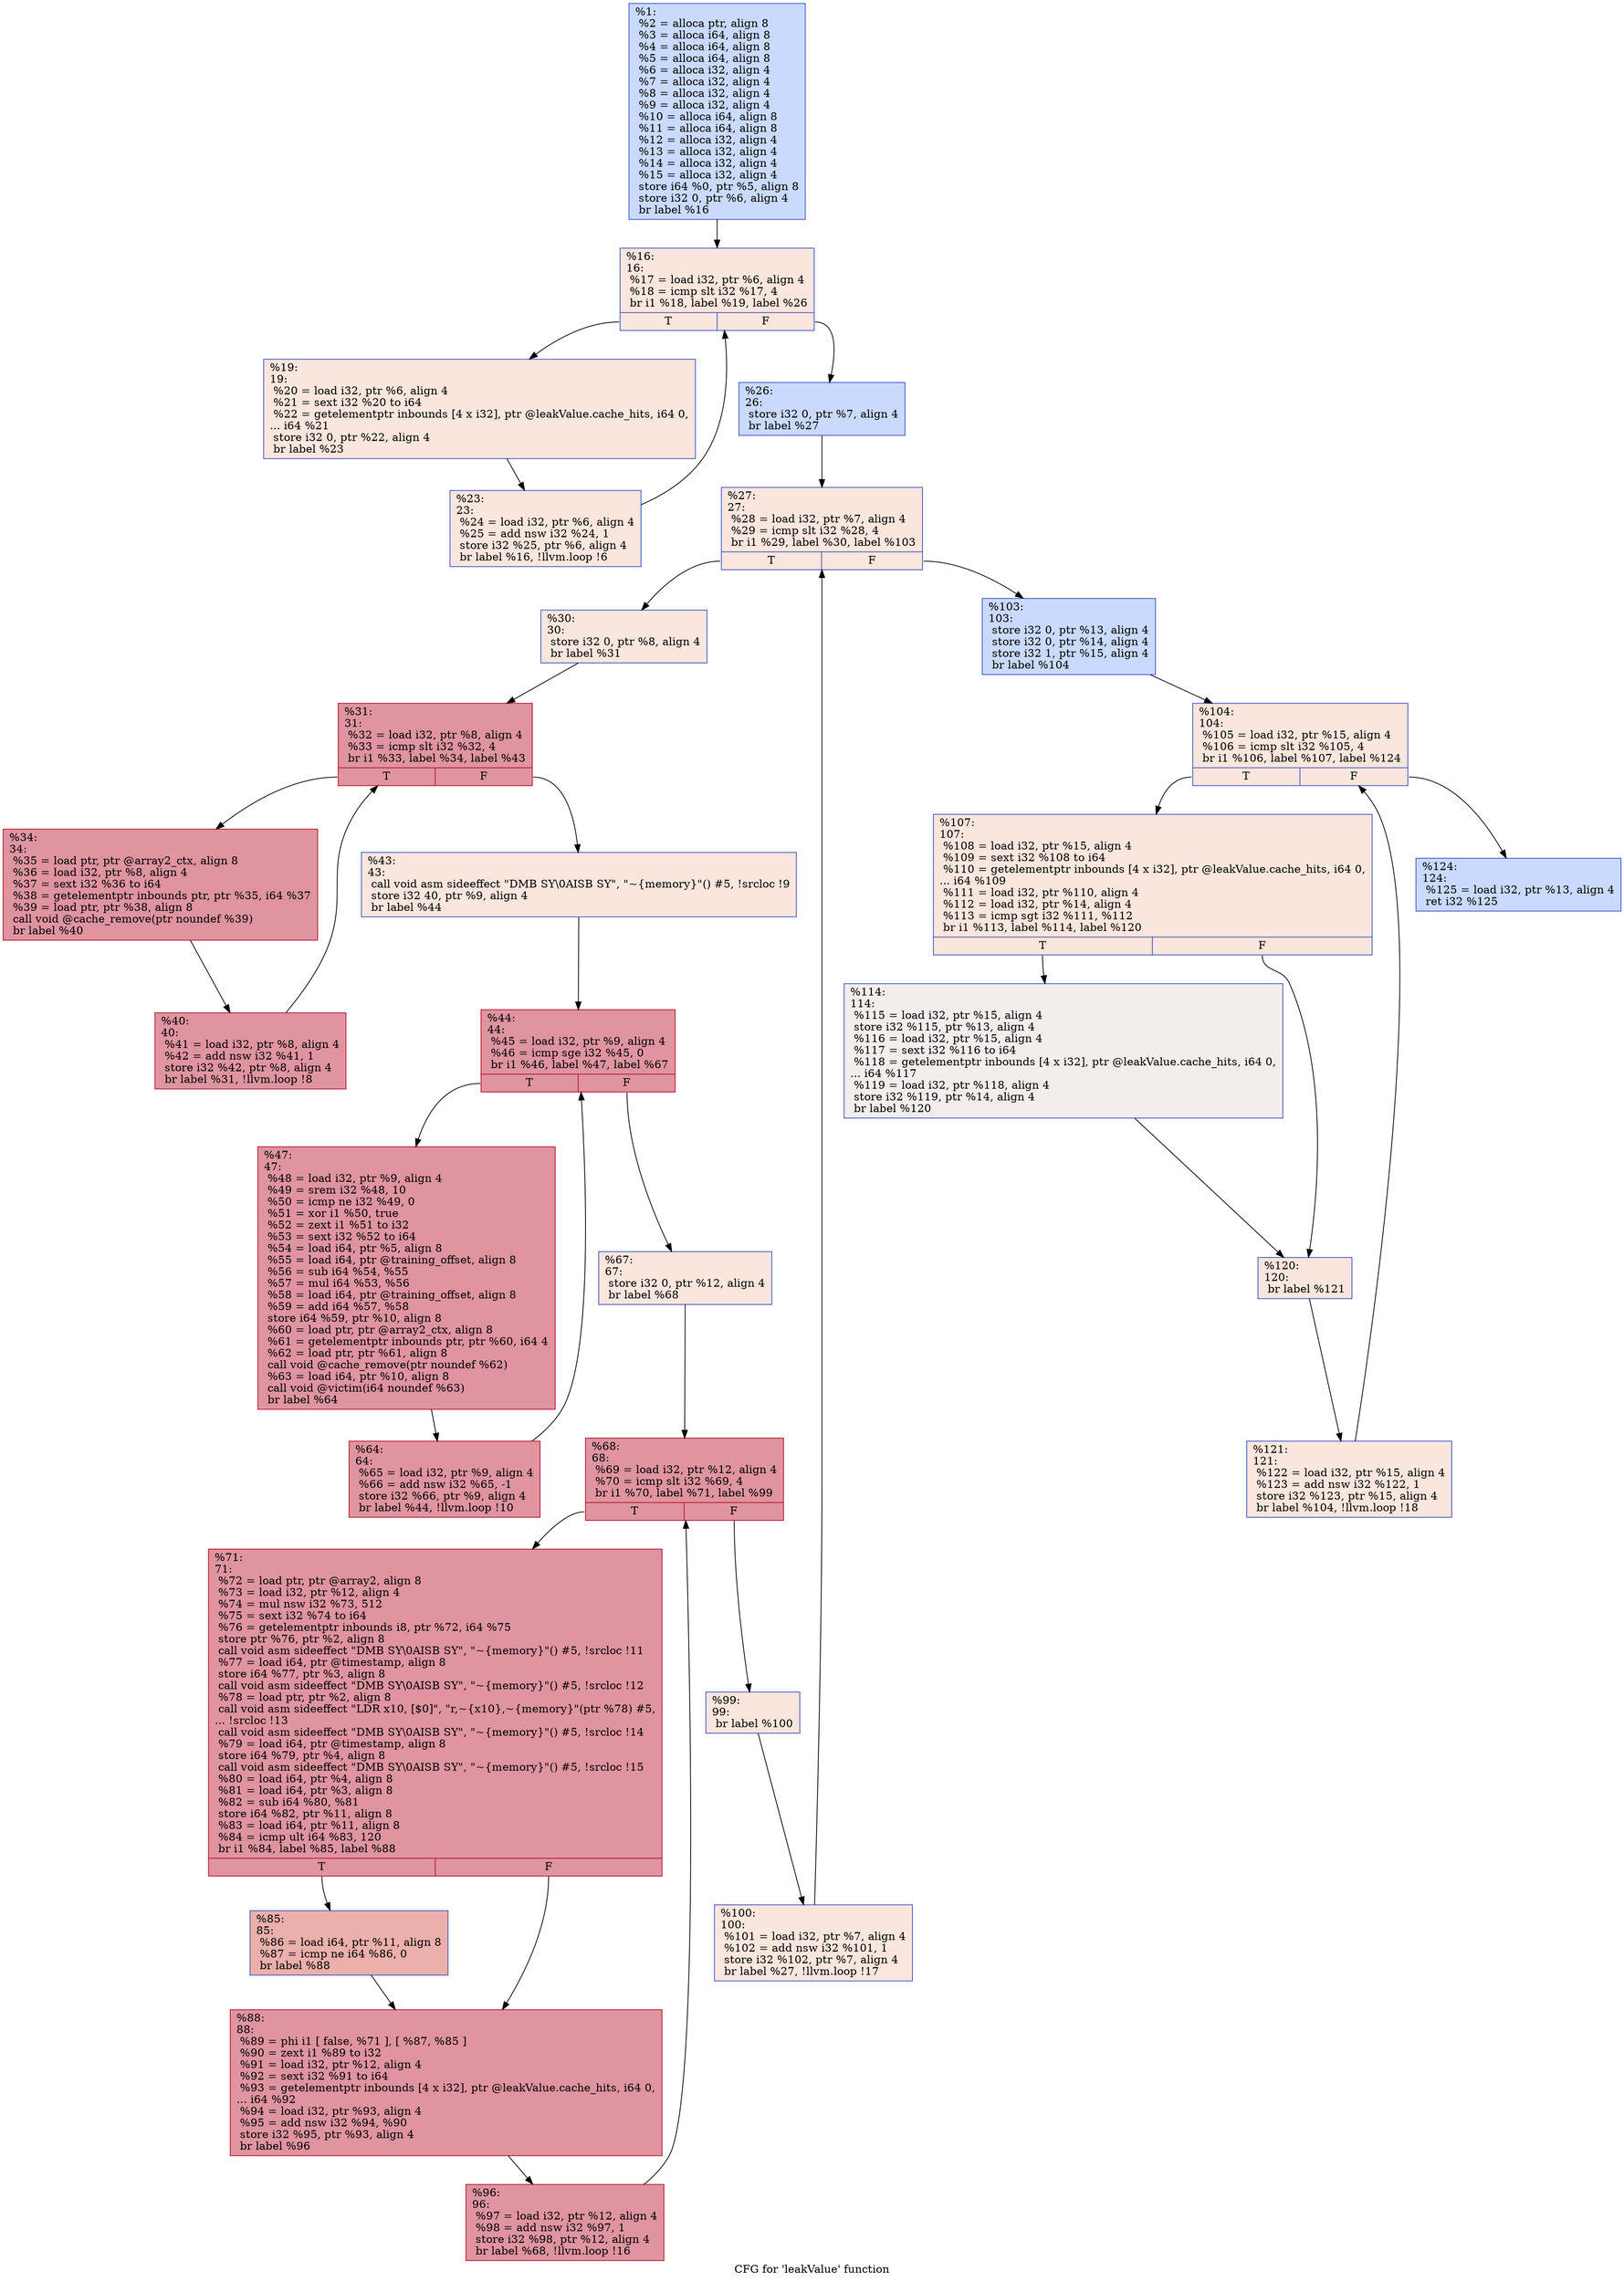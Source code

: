 digraph "CFG for 'leakValue' function" {
	label="CFG for 'leakValue' function";

	Node0x600001636080 [shape=record,color="#3d50c3ff", style=filled, fillcolor="#88abfd70",label="{%1:\l  %2 = alloca ptr, align 8\l  %3 = alloca i64, align 8\l  %4 = alloca i64, align 8\l  %5 = alloca i64, align 8\l  %6 = alloca i32, align 4\l  %7 = alloca i32, align 4\l  %8 = alloca i32, align 4\l  %9 = alloca i32, align 4\l  %10 = alloca i64, align 8\l  %11 = alloca i64, align 8\l  %12 = alloca i32, align 4\l  %13 = alloca i32, align 4\l  %14 = alloca i32, align 4\l  %15 = alloca i32, align 4\l  store i64 %0, ptr %5, align 8\l  store i32 0, ptr %6, align 4\l  br label %16\l}"];
	Node0x600001636080 -> Node0x6000016360c0;
	Node0x6000016360c0 [shape=record,color="#3d50c3ff", style=filled, fillcolor="#f3c7b170",label="{%16:\l16:                                               \l  %17 = load i32, ptr %6, align 4\l  %18 = icmp slt i32 %17, 4\l  br i1 %18, label %19, label %26\l|{<s0>T|<s1>F}}"];
	Node0x6000016360c0:s0 -> Node0x600001636100;
	Node0x6000016360c0:s1 -> Node0x600001636180;
	Node0x600001636100 [shape=record,color="#3d50c3ff", style=filled, fillcolor="#f3c7b170",label="{%19:\l19:                                               \l  %20 = load i32, ptr %6, align 4\l  %21 = sext i32 %20 to i64\l  %22 = getelementptr inbounds [4 x i32], ptr @leakValue.cache_hits, i64 0,\l... i64 %21\l  store i32 0, ptr %22, align 4\l  br label %23\l}"];
	Node0x600001636100 -> Node0x600001636140;
	Node0x600001636140 [shape=record,color="#3d50c3ff", style=filled, fillcolor="#f3c7b170",label="{%23:\l23:                                               \l  %24 = load i32, ptr %6, align 4\l  %25 = add nsw i32 %24, 1\l  store i32 %25, ptr %6, align 4\l  br label %16, !llvm.loop !6\l}"];
	Node0x600001636140 -> Node0x6000016360c0;
	Node0x600001636180 [shape=record,color="#3d50c3ff", style=filled, fillcolor="#88abfd70",label="{%26:\l26:                                               \l  store i32 0, ptr %7, align 4\l  br label %27\l}"];
	Node0x600001636180 -> Node0x6000016361c0;
	Node0x6000016361c0 [shape=record,color="#3d50c3ff", style=filled, fillcolor="#f3c7b170",label="{%27:\l27:                                               \l  %28 = load i32, ptr %7, align 4\l  %29 = icmp slt i32 %28, 4\l  br i1 %29, label %30, label %103\l|{<s0>T|<s1>F}}"];
	Node0x6000016361c0:s0 -> Node0x600001636240;
	Node0x6000016361c0:s1 -> Node0x6000016362c0;
	Node0x600001636240 [shape=record,color="#3d50c3ff", style=filled, fillcolor="#f3c7b170",label="{%30:\l30:                                               \l  store i32 0, ptr %8, align 4\l  br label %31\l}"];
	Node0x600001636240 -> Node0x600001636280;
	Node0x600001636280 [shape=record,color="#b70d28ff", style=filled, fillcolor="#b70d2870",label="{%31:\l31:                                               \l  %32 = load i32, ptr %8, align 4\l  %33 = icmp slt i32 %32, 4\l  br i1 %33, label %34, label %43\l|{<s0>T|<s1>F}}"];
	Node0x600001636280:s0 -> Node0x600001636340;
	Node0x600001636280:s1 -> Node0x6000016363c0;
	Node0x600001636340 [shape=record,color="#b70d28ff", style=filled, fillcolor="#b70d2870",label="{%34:\l34:                                               \l  %35 = load ptr, ptr @array2_ctx, align 8\l  %36 = load i32, ptr %8, align 4\l  %37 = sext i32 %36 to i64\l  %38 = getelementptr inbounds ptr, ptr %35, i64 %37\l  %39 = load ptr, ptr %38, align 8\l  call void @cache_remove(ptr noundef %39)\l  br label %40\l}"];
	Node0x600001636340 -> Node0x600001636440;
	Node0x600001636440 [shape=record,color="#b70d28ff", style=filled, fillcolor="#b70d2870",label="{%40:\l40:                                               \l  %41 = load i32, ptr %8, align 4\l  %42 = add nsw i32 %41, 1\l  store i32 %42, ptr %8, align 4\l  br label %31, !llvm.loop !8\l}"];
	Node0x600001636440 -> Node0x600001636280;
	Node0x6000016363c0 [shape=record,color="#3d50c3ff", style=filled, fillcolor="#f3c7b170",label="{%43:\l43:                                               \l  call void asm sideeffect \"DMB SY\\0AISB SY\", \"~\{memory\}\"() #5, !srcloc !9\l  store i32 40, ptr %9, align 4\l  br label %44\l}"];
	Node0x6000016363c0 -> Node0x600001636500;
	Node0x600001636500 [shape=record,color="#b70d28ff", style=filled, fillcolor="#b70d2870",label="{%44:\l44:                                               \l  %45 = load i32, ptr %9, align 4\l  %46 = icmp sge i32 %45, 0\l  br i1 %46, label %47, label %67\l|{<s0>T|<s1>F}}"];
	Node0x600001636500:s0 -> Node0x600001636540;
	Node0x600001636500:s1 -> Node0x6000016365c0;
	Node0x600001636540 [shape=record,color="#b70d28ff", style=filled, fillcolor="#b70d2870",label="{%47:\l47:                                               \l  %48 = load i32, ptr %9, align 4\l  %49 = srem i32 %48, 10\l  %50 = icmp ne i32 %49, 0\l  %51 = xor i1 %50, true\l  %52 = zext i1 %51 to i32\l  %53 = sext i32 %52 to i64\l  %54 = load i64, ptr %5, align 8\l  %55 = load i64, ptr @training_offset, align 8\l  %56 = sub i64 %54, %55\l  %57 = mul i64 %53, %56\l  %58 = load i64, ptr @training_offset, align 8\l  %59 = add i64 %57, %58\l  store i64 %59, ptr %10, align 8\l  %60 = load ptr, ptr @array2_ctx, align 8\l  %61 = getelementptr inbounds ptr, ptr %60, i64 4\l  %62 = load ptr, ptr %61, align 8\l  call void @cache_remove(ptr noundef %62)\l  %63 = load i64, ptr %10, align 8\l  call void @victim(i64 noundef %63)\l  br label %64\l}"];
	Node0x600001636540 -> Node0x600001636680;
	Node0x600001636680 [shape=record,color="#b70d28ff", style=filled, fillcolor="#b70d2870",label="{%64:\l64:                                               \l  %65 = load i32, ptr %9, align 4\l  %66 = add nsw i32 %65, -1\l  store i32 %66, ptr %9, align 4\l  br label %44, !llvm.loop !10\l}"];
	Node0x600001636680 -> Node0x600001636500;
	Node0x6000016365c0 [shape=record,color="#3d50c3ff", style=filled, fillcolor="#f3c7b170",label="{%67:\l67:                                               \l  store i32 0, ptr %12, align 4\l  br label %68\l}"];
	Node0x6000016365c0 -> Node0x600001636600;
	Node0x600001636600 [shape=record,color="#b70d28ff", style=filled, fillcolor="#b70d2870",label="{%68:\l68:                                               \l  %69 = load i32, ptr %12, align 4\l  %70 = icmp slt i32 %69, 4\l  br i1 %70, label %71, label %99\l|{<s0>T|<s1>F}}"];
	Node0x600001636600:s0 -> Node0x600001636700;
	Node0x600001636600:s1 -> Node0x600001636780;
	Node0x600001636700 [shape=record,color="#b70d28ff", style=filled, fillcolor="#b70d2870",label="{%71:\l71:                                               \l  %72 = load ptr, ptr @array2, align 8\l  %73 = load i32, ptr %12, align 4\l  %74 = mul nsw i32 %73, 512\l  %75 = sext i32 %74 to i64\l  %76 = getelementptr inbounds i8, ptr %72, i64 %75\l  store ptr %76, ptr %2, align 8\l  call void asm sideeffect \"DMB SY\\0AISB SY\", \"~\{memory\}\"() #5, !srcloc !11\l  %77 = load i64, ptr @timestamp, align 8\l  store i64 %77, ptr %3, align 8\l  call void asm sideeffect \"DMB SY\\0AISB SY\", \"~\{memory\}\"() #5, !srcloc !12\l  %78 = load ptr, ptr %2, align 8\l  call void asm sideeffect \"LDR x10, [$0]\", \"r,~\{x10\},~\{memory\}\"(ptr %78) #5,\l... !srcloc !13\l  call void asm sideeffect \"DMB SY\\0AISB SY\", \"~\{memory\}\"() #5, !srcloc !14\l  %79 = load i64, ptr @timestamp, align 8\l  store i64 %79, ptr %4, align 8\l  call void asm sideeffect \"DMB SY\\0AISB SY\", \"~\{memory\}\"() #5, !srcloc !15\l  %80 = load i64, ptr %4, align 8\l  %81 = load i64, ptr %3, align 8\l  %82 = sub i64 %80, %81\l  store i64 %82, ptr %11, align 8\l  %83 = load i64, ptr %11, align 8\l  %84 = icmp ult i64 %83, 120\l  br i1 %84, label %85, label %88\l|{<s0>T|<s1>F}}"];
	Node0x600001636700:s0 -> Node0x600001636a40;
	Node0x600001636700:s1 -> Node0x600001636ac0;
	Node0x600001636a40 [shape=record,color="#3d50c3ff", style=filled, fillcolor="#d24b4070",label="{%85:\l85:                                               \l  %86 = load i64, ptr %11, align 8\l  %87 = icmp ne i64 %86, 0\l  br label %88\l}"];
	Node0x600001636a40 -> Node0x600001636ac0;
	Node0x600001636ac0 [shape=record,color="#b70d28ff", style=filled, fillcolor="#b70d2870",label="{%88:\l88:                                               \l  %89 = phi i1 [ false, %71 ], [ %87, %85 ]\l  %90 = zext i1 %89 to i32\l  %91 = load i32, ptr %12, align 4\l  %92 = sext i32 %91 to i64\l  %93 = getelementptr inbounds [4 x i32], ptr @leakValue.cache_hits, i64 0,\l... i64 %92\l  %94 = load i32, ptr %93, align 4\l  %95 = add nsw i32 %94, %90\l  store i32 %95, ptr %93, align 4\l  br label %96\l}"];
	Node0x600001636ac0 -> Node0x600001636b00;
	Node0x600001636b00 [shape=record,color="#b70d28ff", style=filled, fillcolor="#b70d2870",label="{%96:\l96:                                               \l  %97 = load i32, ptr %12, align 4\l  %98 = add nsw i32 %97, 1\l  store i32 %98, ptr %12, align 4\l  br label %68, !llvm.loop !16\l}"];
	Node0x600001636b00 -> Node0x600001636600;
	Node0x600001636780 [shape=record,color="#3d50c3ff", style=filled, fillcolor="#f3c7b170",label="{%99:\l99:                                               \l  br label %100\l}"];
	Node0x600001636780 -> Node0x6000016367c0;
	Node0x6000016367c0 [shape=record,color="#3d50c3ff", style=filled, fillcolor="#f3c7b170",label="{%100:\l100:                                              \l  %101 = load i32, ptr %7, align 4\l  %102 = add nsw i32 %101, 1\l  store i32 %102, ptr %7, align 4\l  br label %27, !llvm.loop !17\l}"];
	Node0x6000016367c0 -> Node0x6000016361c0;
	Node0x6000016362c0 [shape=record,color="#3d50c3ff", style=filled, fillcolor="#88abfd70",label="{%103:\l103:                                              \l  store i32 0, ptr %13, align 4\l  store i32 0, ptr %14, align 4\l  store i32 1, ptr %15, align 4\l  br label %104\l}"];
	Node0x6000016362c0 -> Node0x600001636300;
	Node0x600001636300 [shape=record,color="#3d50c3ff", style=filled, fillcolor="#f3c7b170",label="{%104:\l104:                                              \l  %105 = load i32, ptr %15, align 4\l  %106 = icmp slt i32 %105, 4\l  br i1 %106, label %107, label %124\l|{<s0>T|<s1>F}}"];
	Node0x600001636300:s0 -> Node0x600001636b80;
	Node0x600001636300:s1 -> Node0x600001636c00;
	Node0x600001636b80 [shape=record,color="#3d50c3ff", style=filled, fillcolor="#f3c7b170",label="{%107:\l107:                                              \l  %108 = load i32, ptr %15, align 4\l  %109 = sext i32 %108 to i64\l  %110 = getelementptr inbounds [4 x i32], ptr @leakValue.cache_hits, i64 0,\l... i64 %109\l  %111 = load i32, ptr %110, align 4\l  %112 = load i32, ptr %14, align 4\l  %113 = icmp sgt i32 %111, %112\l  br i1 %113, label %114, label %120\l|{<s0>T|<s1>F}}"];
	Node0x600001636b80:s0 -> Node0x600001636bc0;
	Node0x600001636b80:s1 -> Node0x600001636cc0;
	Node0x600001636bc0 [shape=record,color="#3d50c3ff", style=filled, fillcolor="#e5d8d170",label="{%114:\l114:                                              \l  %115 = load i32, ptr %15, align 4\l  store i32 %115, ptr %13, align 4\l  %116 = load i32, ptr %15, align 4\l  %117 = sext i32 %116 to i64\l  %118 = getelementptr inbounds [4 x i32], ptr @leakValue.cache_hits, i64 0,\l... i64 %117\l  %119 = load i32, ptr %118, align 4\l  store i32 %119, ptr %14, align 4\l  br label %120\l}"];
	Node0x600001636bc0 -> Node0x600001636cc0;
	Node0x600001636cc0 [shape=record,color="#3d50c3ff", style=filled, fillcolor="#f3c7b170",label="{%120:\l120:                                              \l  br label %121\l}"];
	Node0x600001636cc0 -> Node0x600001636d00;
	Node0x600001636d00 [shape=record,color="#3d50c3ff", style=filled, fillcolor="#f3c7b170",label="{%121:\l121:                                              \l  %122 = load i32, ptr %15, align 4\l  %123 = add nsw i32 %122, 1\l  store i32 %123, ptr %15, align 4\l  br label %104, !llvm.loop !18\l}"];
	Node0x600001636d00 -> Node0x600001636300;
	Node0x600001636c00 [shape=record,color="#3d50c3ff", style=filled, fillcolor="#88abfd70",label="{%124:\l124:                                              \l  %125 = load i32, ptr %13, align 4\l  ret i32 %125\l}"];
}
